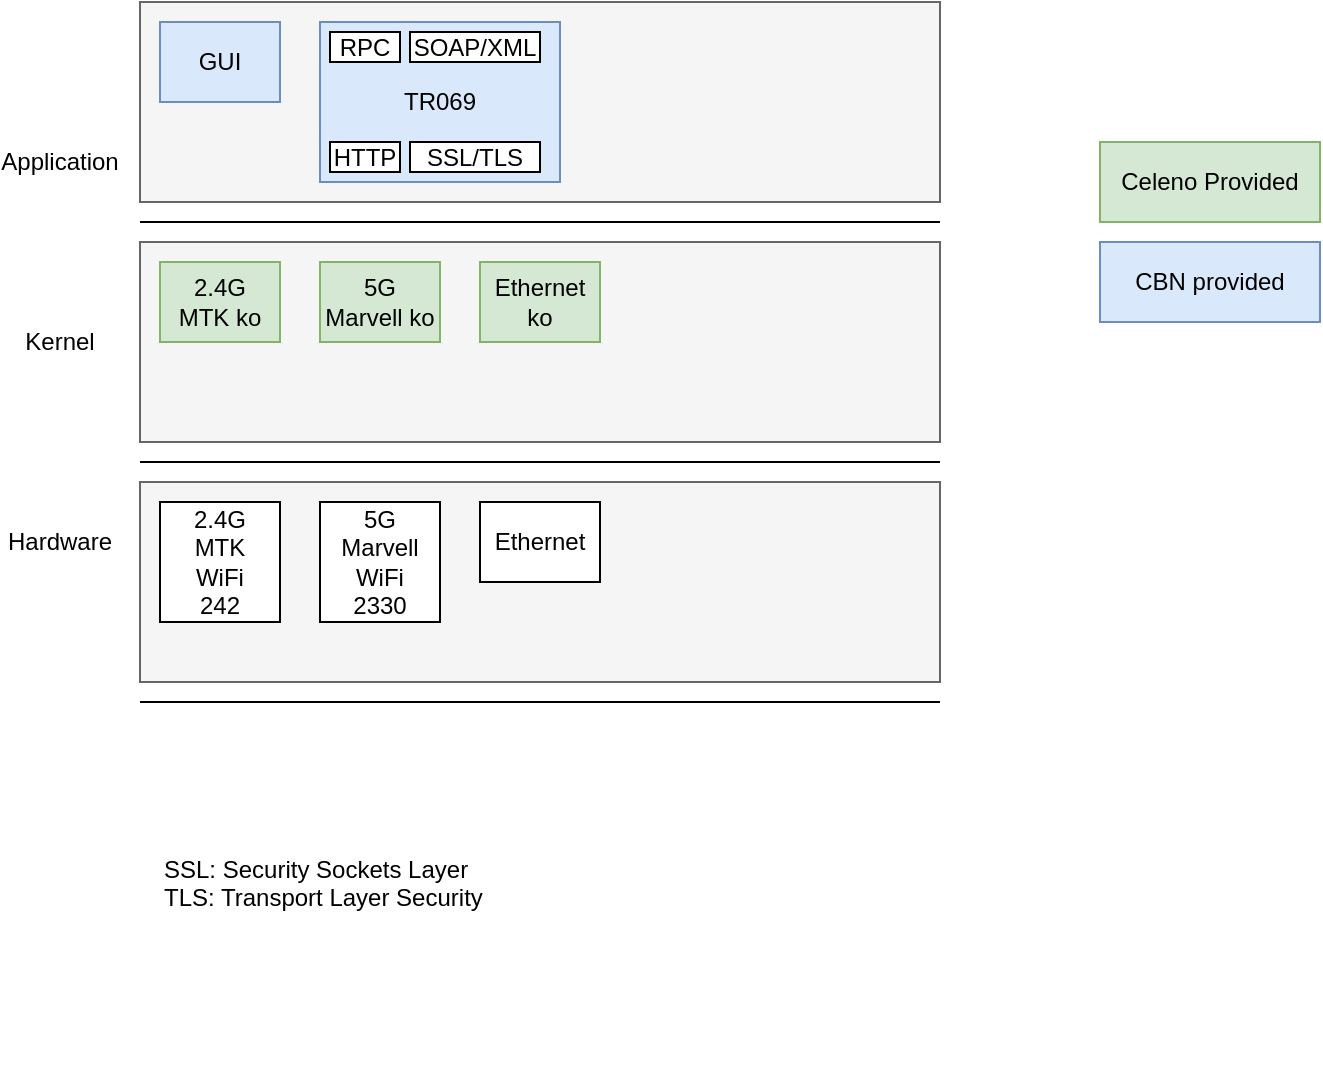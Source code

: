 <mxfile version="12.9.5" type="github"><diagram id="WGASg5PrxZJSCfmzG2l8" name="Software Architecture"><mxGraphModel dx="925" dy="1617" grid="1" gridSize="10" guides="1" tooltips="1" connect="1" arrows="1" fold="1" page="1" pageScale="1" pageWidth="827" pageHeight="1169" math="0" shadow="0"><root><mxCell id="0"/><mxCell id="1" parent="0"/><mxCell id="C6GmbaxXA99eh9KpGElH-1" value="" style="endArrow=none;html=1;" edge="1" parent="1"><mxGeometry width="50" height="50" relative="1" as="geometry"><mxPoint x="80" y="200" as="sourcePoint"/><mxPoint x="480" y="200" as="targetPoint"/></mxGeometry></mxCell><mxCell id="C6GmbaxXA99eh9KpGElH-2" value="" style="endArrow=none;html=1;" edge="1" parent="1"><mxGeometry width="50" height="50" relative="1" as="geometry"><mxPoint x="80" y="320" as="sourcePoint"/><mxPoint x="480" y="320" as="targetPoint"/></mxGeometry></mxCell><mxCell id="C6GmbaxXA99eh9KpGElH-3" value="" style="endArrow=none;html=1;" edge="1" parent="1"><mxGeometry width="50" height="50" relative="1" as="geometry"><mxPoint x="80" y="80" as="sourcePoint"/><mxPoint x="480" y="80" as="targetPoint"/></mxGeometry></mxCell><mxCell id="C6GmbaxXA99eh9KpGElH-5" value="Application" style="text;html=1;strokeColor=none;fillColor=none;align=center;verticalAlign=middle;whiteSpace=wrap;rounded=0;" vertex="1" parent="1"><mxGeometry x="20" y="40" width="40" height="20" as="geometry"/></mxCell><mxCell id="C6GmbaxXA99eh9KpGElH-7" value="Kernel" style="text;html=1;strokeColor=none;fillColor=none;align=center;verticalAlign=middle;whiteSpace=wrap;rounded=0;" vertex="1" parent="1"><mxGeometry x="20" y="130" width="40" height="20" as="geometry"/></mxCell><mxCell id="C6GmbaxXA99eh9KpGElH-8" value="Hardware" style="text;html=1;strokeColor=none;fillColor=none;align=center;verticalAlign=middle;whiteSpace=wrap;rounded=0;" vertex="1" parent="1"><mxGeometry x="20" y="230" width="40" height="20" as="geometry"/></mxCell><mxCell id="C6GmbaxXA99eh9KpGElH-10" value="" style="rounded=0;whiteSpace=wrap;html=1;fillColor=#f5f5f5;strokeColor=#666666;fontColor=#333333;" vertex="1" parent="1"><mxGeometry x="80" y="90" width="400" height="100" as="geometry"/></mxCell><mxCell id="C6GmbaxXA99eh9KpGElH-11" value="" style="rounded=0;whiteSpace=wrap;html=1;fillColor=#f5f5f5;strokeColor=#666666;fontColor=#333333;" vertex="1" parent="1"><mxGeometry x="80" y="210" width="400" height="100" as="geometry"/></mxCell><mxCell id="C6GmbaxXA99eh9KpGElH-12" value="" style="rounded=0;whiteSpace=wrap;html=1;fillColor=#f5f5f5;strokeColor=#666666;fontColor=#333333;" vertex="1" parent="1"><mxGeometry x="80" y="-30" width="400" height="100" as="geometry"/></mxCell><mxCell id="C6GmbaxXA99eh9KpGElH-13" value="GUI" style="rounded=0;whiteSpace=wrap;html=1;fillColor=#dae8fc;strokeColor=#6c8ebf;" vertex="1" parent="1"><mxGeometry x="90" y="-20" width="60" height="40" as="geometry"/></mxCell><mxCell id="C6GmbaxXA99eh9KpGElH-14" value="TR069" style="rounded=0;whiteSpace=wrap;html=1;fillColor=#dae8fc;strokeColor=#6c8ebf;" vertex="1" parent="1"><mxGeometry x="170" y="-20" width="120" height="80" as="geometry"/></mxCell><mxCell id="C6GmbaxXA99eh9KpGElH-16" value="2.4G &lt;br&gt;MTK ko" style="rounded=0;whiteSpace=wrap;html=1;fillColor=#d5e8d4;strokeColor=#82b366;" vertex="1" parent="1"><mxGeometry x="90" y="100" width="60" height="40" as="geometry"/></mxCell><mxCell id="C6GmbaxXA99eh9KpGElH-17" value="5G &lt;br&gt;Marvell ko" style="rounded=0;whiteSpace=wrap;html=1;fillColor=#d5e8d4;strokeColor=#82b366;" vertex="1" parent="1"><mxGeometry x="170" y="100" width="60" height="40" as="geometry"/></mxCell><mxCell id="C6GmbaxXA99eh9KpGElH-18" value="Ethernet ko" style="rounded=0;whiteSpace=wrap;html=1;fillColor=#d5e8d4;strokeColor=#82b366;" vertex="1" parent="1"><mxGeometry x="250" y="100" width="60" height="40" as="geometry"/></mxCell><mxCell id="C6GmbaxXA99eh9KpGElH-19" value="Celeno Provided" style="rounded=0;whiteSpace=wrap;html=1;fillColor=#d5e8d4;strokeColor=#82b366;" vertex="1" parent="1"><mxGeometry x="560" y="40" width="110" height="40" as="geometry"/></mxCell><mxCell id="C6GmbaxXA99eh9KpGElH-21" value="CBN provided" style="rounded=0;whiteSpace=wrap;html=1;fillColor=#dae8fc;strokeColor=#6c8ebf;" vertex="1" parent="1"><mxGeometry x="560" y="90" width="110" height="40" as="geometry"/></mxCell><mxCell id="C6GmbaxXA99eh9KpGElH-22" value="2.4G&lt;br&gt;MTK&lt;br&gt;WiFi&lt;br&gt;242" style="rounded=0;whiteSpace=wrap;html=1;" vertex="1" parent="1"><mxGeometry x="90" y="220" width="60" height="60" as="geometry"/></mxCell><mxCell id="C6GmbaxXA99eh9KpGElH-23" value="5G&lt;br&gt;Marvell&lt;br&gt;WiFi&lt;br&gt;2330" style="rounded=0;whiteSpace=wrap;html=1;" vertex="1" parent="1"><mxGeometry x="170" y="220" width="60" height="60" as="geometry"/></mxCell><mxCell id="C6GmbaxXA99eh9KpGElH-24" value="Ethernet" style="rounded=0;whiteSpace=wrap;html=1;" vertex="1" parent="1"><mxGeometry x="250" y="220" width="60" height="40" as="geometry"/></mxCell><mxCell id="C6GmbaxXA99eh9KpGElH-25" value="RPC" style="rounded=0;whiteSpace=wrap;html=1;" vertex="1" parent="1"><mxGeometry x="175" y="-15" width="35" height="15" as="geometry"/></mxCell><mxCell id="C6GmbaxXA99eh9KpGElH-26" value="SOAP/XML" style="rounded=0;whiteSpace=wrap;html=1;" vertex="1" parent="1"><mxGeometry x="215" y="-15" width="65" height="15" as="geometry"/></mxCell><mxCell id="C6GmbaxXA99eh9KpGElH-28" value="HTTP" style="rounded=0;whiteSpace=wrap;html=1;" vertex="1" parent="1"><mxGeometry x="175" y="40" width="35" height="15" as="geometry"/></mxCell><mxCell id="C6GmbaxXA99eh9KpGElH-32" value="SSL/TLS" style="rounded=0;whiteSpace=wrap;html=1;" vertex="1" parent="1"><mxGeometry x="215" y="40" width="65" height="15" as="geometry"/></mxCell><mxCell id="C6GmbaxXA99eh9KpGElH-33" value="SSL: Security Sockets Layer&lt;br&gt;TLS: Transport Layer Security" style="text;html=1;strokeColor=none;fillColor=none;align=left;verticalAlign=top;whiteSpace=wrap;rounded=0;" vertex="1" parent="1"><mxGeometry x="90" y="390" width="320" height="120" as="geometry"/></mxCell></root></mxGraphModel></diagram></mxfile>